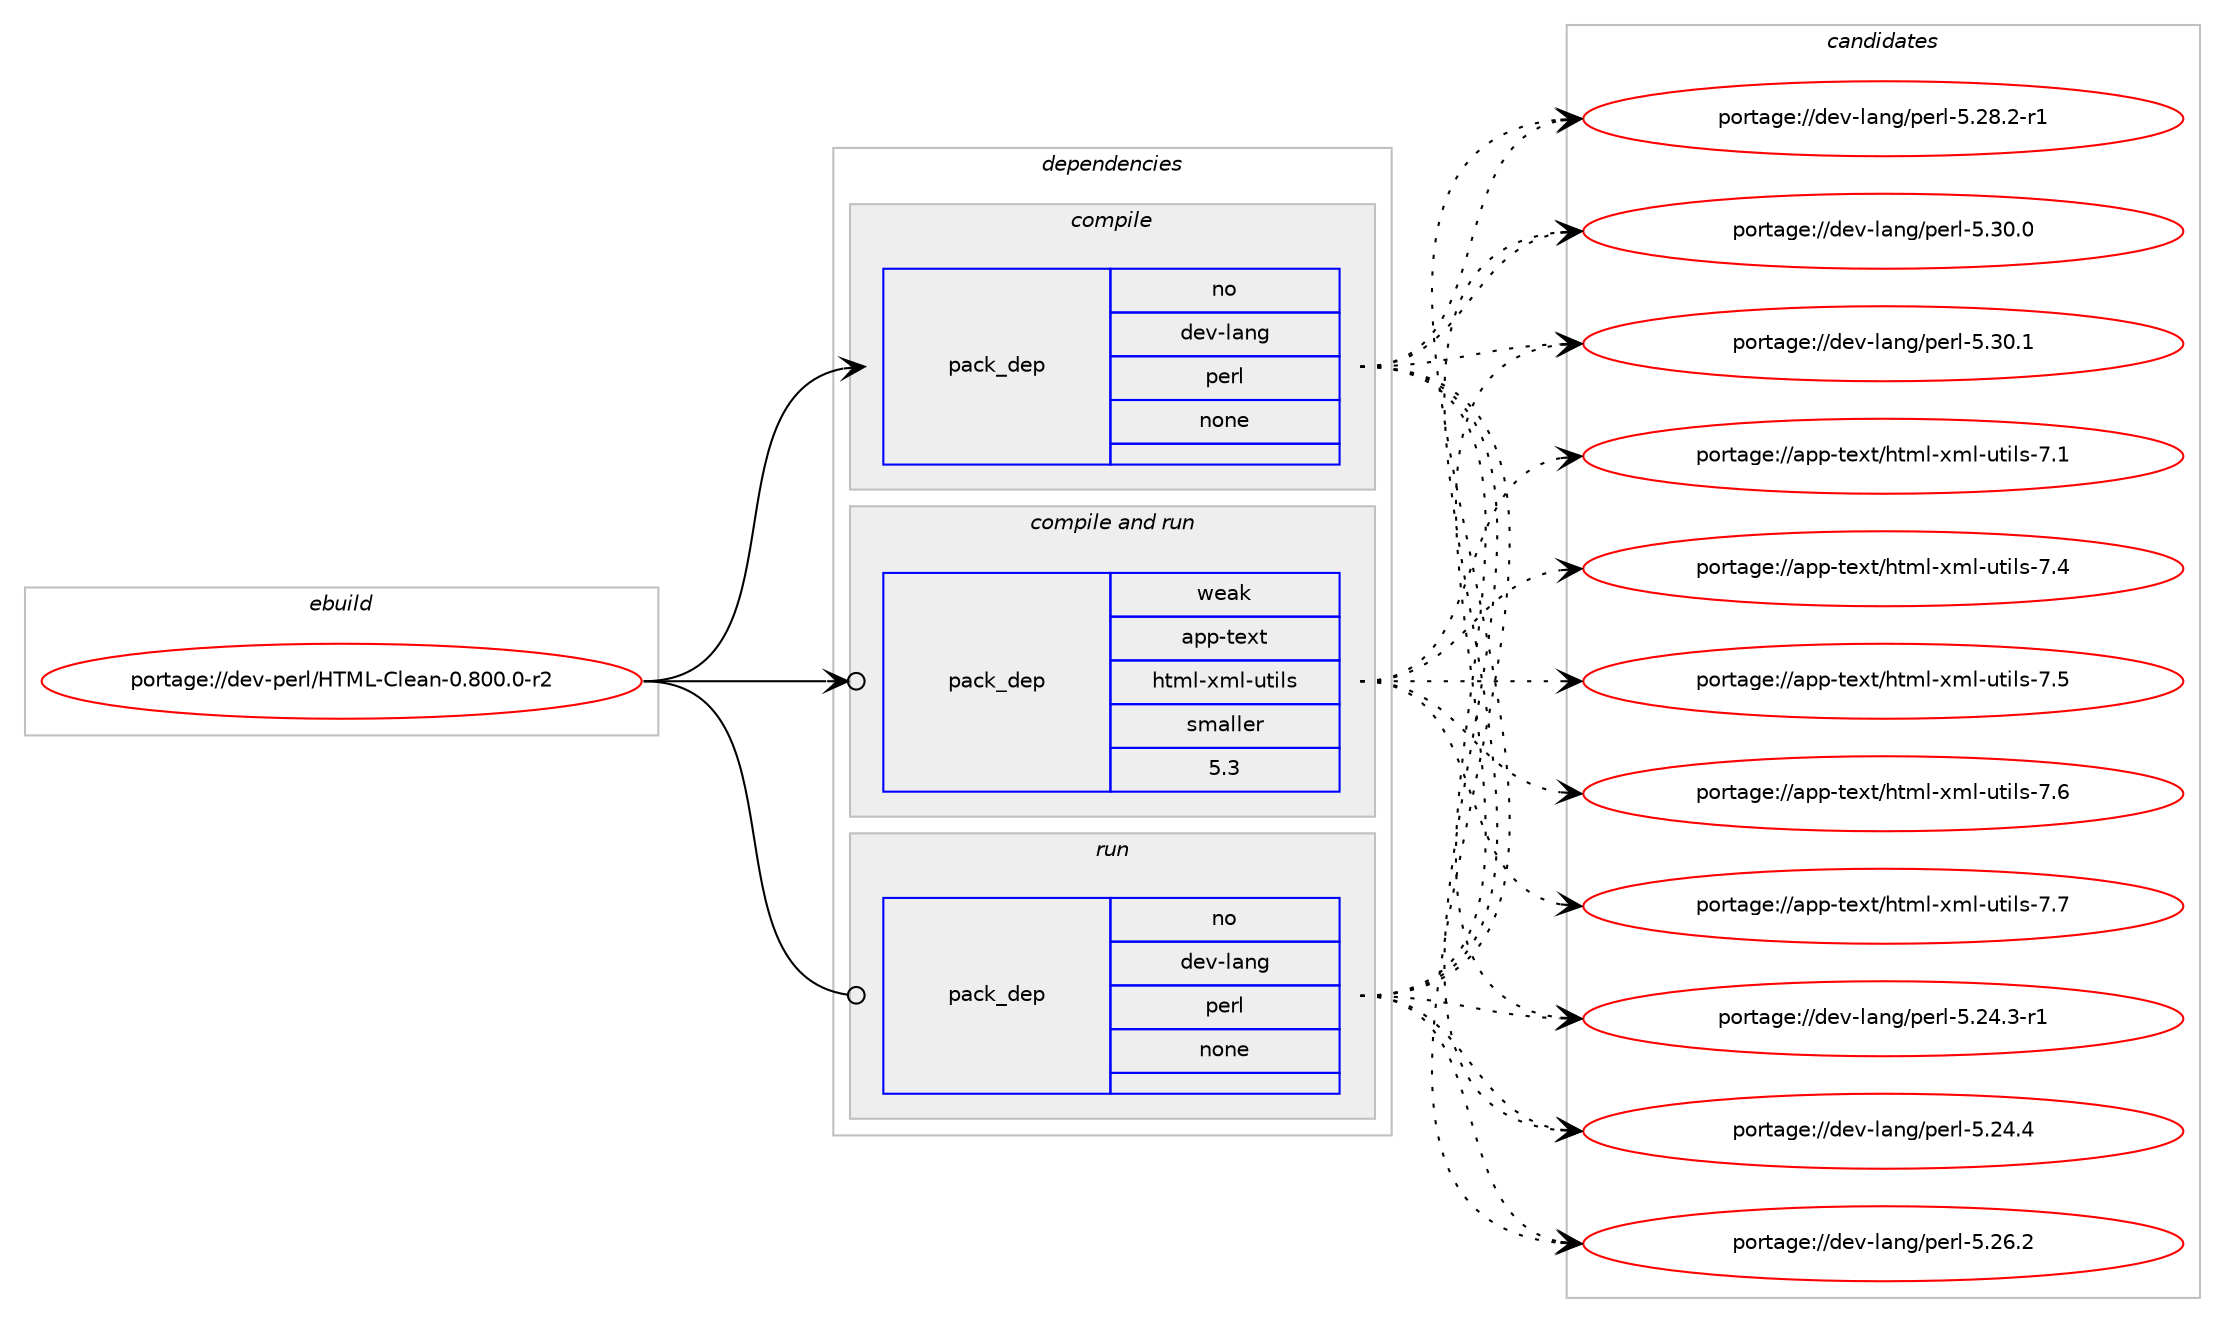 digraph prolog {

# *************
# Graph options
# *************

newrank=true;
concentrate=true;
compound=true;
graph [rankdir=LR,fontname=Helvetica,fontsize=10,ranksep=1.5];#, ranksep=2.5, nodesep=0.2];
edge  [arrowhead=vee];
node  [fontname=Helvetica,fontsize=10];

# **********
# The ebuild
# **********

subgraph cluster_leftcol {
color=gray;
rank=same;
label=<<i>ebuild</i>>;
id [label="portage://dev-perl/HTML-Clean-0.800.0-r2", color=red, width=4, href="../dev-perl/HTML-Clean-0.800.0-r2.svg"];
}

# ****************
# The dependencies
# ****************

subgraph cluster_midcol {
color=gray;
label=<<i>dependencies</i>>;
subgraph cluster_compile {
fillcolor="#eeeeee";
style=filled;
label=<<i>compile</i>>;
subgraph pack87555 {
dependency113764 [label=<<TABLE BORDER="0" CELLBORDER="1" CELLSPACING="0" CELLPADDING="4" WIDTH="220"><TR><TD ROWSPAN="6" CELLPADDING="30">pack_dep</TD></TR><TR><TD WIDTH="110">no</TD></TR><TR><TD>dev-lang</TD></TR><TR><TD>perl</TD></TR><TR><TD>none</TD></TR><TR><TD></TD></TR></TABLE>>, shape=none, color=blue];
}
id:e -> dependency113764:w [weight=20,style="solid",arrowhead="vee"];
}
subgraph cluster_compileandrun {
fillcolor="#eeeeee";
style=filled;
label=<<i>compile and run</i>>;
subgraph pack87556 {
dependency113765 [label=<<TABLE BORDER="0" CELLBORDER="1" CELLSPACING="0" CELLPADDING="4" WIDTH="220"><TR><TD ROWSPAN="6" CELLPADDING="30">pack_dep</TD></TR><TR><TD WIDTH="110">weak</TD></TR><TR><TD>app-text</TD></TR><TR><TD>html-xml-utils</TD></TR><TR><TD>smaller</TD></TR><TR><TD>5.3</TD></TR></TABLE>>, shape=none, color=blue];
}
id:e -> dependency113765:w [weight=20,style="solid",arrowhead="odotvee"];
}
subgraph cluster_run {
fillcolor="#eeeeee";
style=filled;
label=<<i>run</i>>;
subgraph pack87557 {
dependency113766 [label=<<TABLE BORDER="0" CELLBORDER="1" CELLSPACING="0" CELLPADDING="4" WIDTH="220"><TR><TD ROWSPAN="6" CELLPADDING="30">pack_dep</TD></TR><TR><TD WIDTH="110">no</TD></TR><TR><TD>dev-lang</TD></TR><TR><TD>perl</TD></TR><TR><TD>none</TD></TR><TR><TD></TD></TR></TABLE>>, shape=none, color=blue];
}
id:e -> dependency113766:w [weight=20,style="solid",arrowhead="odot"];
}
}

# **************
# The candidates
# **************

subgraph cluster_choices {
rank=same;
color=gray;
label=<<i>candidates</i>>;

subgraph choice87555 {
color=black;
nodesep=1;
choiceportage100101118451089711010347112101114108455346505246514511449 [label="portage://dev-lang/perl-5.24.3-r1", color=red, width=4,href="../dev-lang/perl-5.24.3-r1.svg"];
choiceportage10010111845108971101034711210111410845534650524652 [label="portage://dev-lang/perl-5.24.4", color=red, width=4,href="../dev-lang/perl-5.24.4.svg"];
choiceportage10010111845108971101034711210111410845534650544650 [label="portage://dev-lang/perl-5.26.2", color=red, width=4,href="../dev-lang/perl-5.26.2.svg"];
choiceportage100101118451089711010347112101114108455346505646504511449 [label="portage://dev-lang/perl-5.28.2-r1", color=red, width=4,href="../dev-lang/perl-5.28.2-r1.svg"];
choiceportage10010111845108971101034711210111410845534651484648 [label="portage://dev-lang/perl-5.30.0", color=red, width=4,href="../dev-lang/perl-5.30.0.svg"];
choiceportage10010111845108971101034711210111410845534651484649 [label="portage://dev-lang/perl-5.30.1", color=red, width=4,href="../dev-lang/perl-5.30.1.svg"];
dependency113764:e -> choiceportage100101118451089711010347112101114108455346505246514511449:w [style=dotted,weight="100"];
dependency113764:e -> choiceportage10010111845108971101034711210111410845534650524652:w [style=dotted,weight="100"];
dependency113764:e -> choiceportage10010111845108971101034711210111410845534650544650:w [style=dotted,weight="100"];
dependency113764:e -> choiceportage100101118451089711010347112101114108455346505646504511449:w [style=dotted,weight="100"];
dependency113764:e -> choiceportage10010111845108971101034711210111410845534651484648:w [style=dotted,weight="100"];
dependency113764:e -> choiceportage10010111845108971101034711210111410845534651484649:w [style=dotted,weight="100"];
}
subgraph choice87556 {
color=black;
nodesep=1;
choiceportage971121124511610112011647104116109108451201091084511711610510811545554649 [label="portage://app-text/html-xml-utils-7.1", color=red, width=4,href="../app-text/html-xml-utils-7.1.svg"];
choiceportage971121124511610112011647104116109108451201091084511711610510811545554652 [label="portage://app-text/html-xml-utils-7.4", color=red, width=4,href="../app-text/html-xml-utils-7.4.svg"];
choiceportage971121124511610112011647104116109108451201091084511711610510811545554653 [label="portage://app-text/html-xml-utils-7.5", color=red, width=4,href="../app-text/html-xml-utils-7.5.svg"];
choiceportage971121124511610112011647104116109108451201091084511711610510811545554654 [label="portage://app-text/html-xml-utils-7.6", color=red, width=4,href="../app-text/html-xml-utils-7.6.svg"];
choiceportage971121124511610112011647104116109108451201091084511711610510811545554655 [label="portage://app-text/html-xml-utils-7.7", color=red, width=4,href="../app-text/html-xml-utils-7.7.svg"];
dependency113765:e -> choiceportage971121124511610112011647104116109108451201091084511711610510811545554649:w [style=dotted,weight="100"];
dependency113765:e -> choiceportage971121124511610112011647104116109108451201091084511711610510811545554652:w [style=dotted,weight="100"];
dependency113765:e -> choiceportage971121124511610112011647104116109108451201091084511711610510811545554653:w [style=dotted,weight="100"];
dependency113765:e -> choiceportage971121124511610112011647104116109108451201091084511711610510811545554654:w [style=dotted,weight="100"];
dependency113765:e -> choiceportage971121124511610112011647104116109108451201091084511711610510811545554655:w [style=dotted,weight="100"];
}
subgraph choice87557 {
color=black;
nodesep=1;
choiceportage100101118451089711010347112101114108455346505246514511449 [label="portage://dev-lang/perl-5.24.3-r1", color=red, width=4,href="../dev-lang/perl-5.24.3-r1.svg"];
choiceportage10010111845108971101034711210111410845534650524652 [label="portage://dev-lang/perl-5.24.4", color=red, width=4,href="../dev-lang/perl-5.24.4.svg"];
choiceportage10010111845108971101034711210111410845534650544650 [label="portage://dev-lang/perl-5.26.2", color=red, width=4,href="../dev-lang/perl-5.26.2.svg"];
choiceportage100101118451089711010347112101114108455346505646504511449 [label="portage://dev-lang/perl-5.28.2-r1", color=red, width=4,href="../dev-lang/perl-5.28.2-r1.svg"];
choiceportage10010111845108971101034711210111410845534651484648 [label="portage://dev-lang/perl-5.30.0", color=red, width=4,href="../dev-lang/perl-5.30.0.svg"];
choiceportage10010111845108971101034711210111410845534651484649 [label="portage://dev-lang/perl-5.30.1", color=red, width=4,href="../dev-lang/perl-5.30.1.svg"];
dependency113766:e -> choiceportage100101118451089711010347112101114108455346505246514511449:w [style=dotted,weight="100"];
dependency113766:e -> choiceportage10010111845108971101034711210111410845534650524652:w [style=dotted,weight="100"];
dependency113766:e -> choiceportage10010111845108971101034711210111410845534650544650:w [style=dotted,weight="100"];
dependency113766:e -> choiceportage100101118451089711010347112101114108455346505646504511449:w [style=dotted,weight="100"];
dependency113766:e -> choiceportage10010111845108971101034711210111410845534651484648:w [style=dotted,weight="100"];
dependency113766:e -> choiceportage10010111845108971101034711210111410845534651484649:w [style=dotted,weight="100"];
}
}

}
